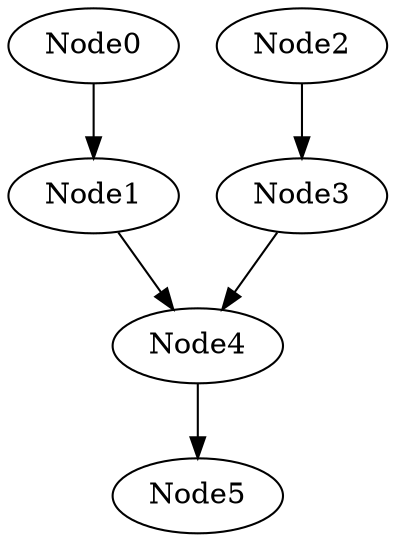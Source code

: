 // The Round Table
digraph {
	Node0
	Node1
	Node2
	Node3
	Node4
	Node5
	Node2 -> Node3

	Node0 -> Node1

	Node1 -> Node4

	Node3 -> Node4

	Node4 -> Node5

}
